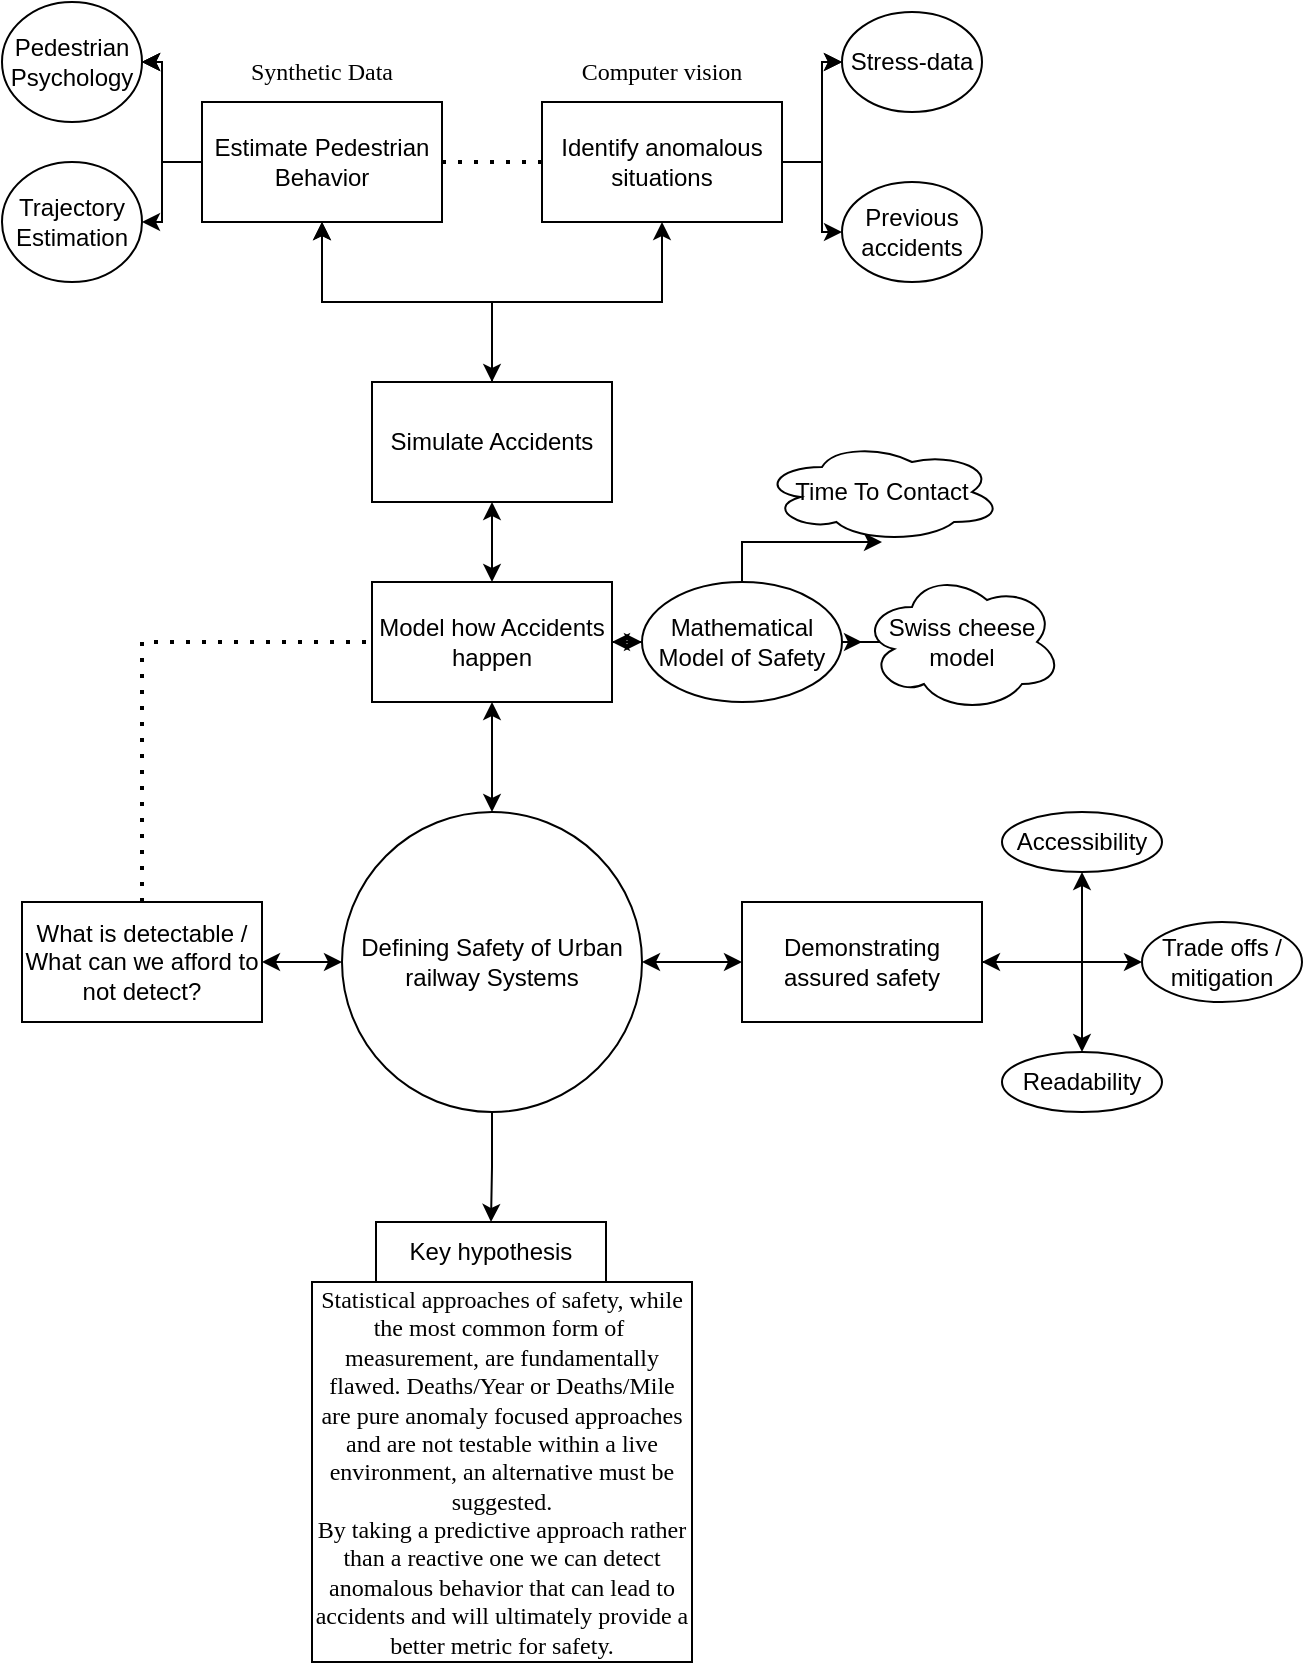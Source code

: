 <mxfile version="21.0.6" type="github"><diagram name="Page-1" id="YizXqlMxTFFmfGiaMgVp"><mxGraphModel dx="989" dy="539" grid="1" gridSize="10" guides="1" tooltips="1" connect="1" arrows="1" fold="1" page="1" pageScale="1" pageWidth="850" pageHeight="1100" math="0" shadow="0"><root><mxCell id="0"/><mxCell id="1" parent="0"/><mxCell id="wzwuGxx-aYTTG0eEZtZC-3" value="" style="edgeStyle=orthogonalEdgeStyle;rounded=0;orthogonalLoop=1;jettySize=auto;html=1;startArrow=classic;startFill=1;" edge="1" parent="1" source="wzwuGxx-aYTTG0eEZtZC-1" target="wzwuGxx-aYTTG0eEZtZC-2"><mxGeometry relative="1" as="geometry"/></mxCell><mxCell id="wzwuGxx-aYTTG0eEZtZC-30" value="" style="edgeStyle=orthogonalEdgeStyle;rounded=0;orthogonalLoop=1;jettySize=auto;html=1;startArrow=classic;startFill=1;" edge="1" parent="1" source="wzwuGxx-aYTTG0eEZtZC-1" target="wzwuGxx-aYTTG0eEZtZC-29"><mxGeometry relative="1" as="geometry"/></mxCell><mxCell id="wzwuGxx-aYTTG0eEZtZC-34" value="" style="edgeStyle=orthogonalEdgeStyle;rounded=0;orthogonalLoop=1;jettySize=auto;html=1;startArrow=classic;startFill=1;" edge="1" parent="1" source="wzwuGxx-aYTTG0eEZtZC-1" target="wzwuGxx-aYTTG0eEZtZC-33"><mxGeometry relative="1" as="geometry"/></mxCell><mxCell id="wzwuGxx-aYTTG0eEZtZC-43" value="" style="edgeStyle=orthogonalEdgeStyle;rounded=0;orthogonalLoop=1;jettySize=auto;html=1;" edge="1" parent="1" source="wzwuGxx-aYTTG0eEZtZC-1" target="wzwuGxx-aYTTG0eEZtZC-42"><mxGeometry relative="1" as="geometry"/></mxCell><mxCell id="wzwuGxx-aYTTG0eEZtZC-1" value="Defining Safety of Urban railway Systems" style="ellipse;whiteSpace=wrap;html=1;aspect=fixed;" vertex="1" parent="1"><mxGeometry x="350" y="475" width="150" height="150" as="geometry"/></mxCell><mxCell id="wzwuGxx-aYTTG0eEZtZC-5" value="" style="edgeStyle=orthogonalEdgeStyle;rounded=0;orthogonalLoop=1;jettySize=auto;html=1;startArrow=classic;startFill=1;" edge="1" parent="1" source="wzwuGxx-aYTTG0eEZtZC-2" target="wzwuGxx-aYTTG0eEZtZC-4"><mxGeometry relative="1" as="geometry"/></mxCell><mxCell id="wzwuGxx-aYTTG0eEZtZC-19" value="" style="edgeStyle=orthogonalEdgeStyle;rounded=0;orthogonalLoop=1;jettySize=auto;html=1;startArrow=classic;startFill=1;" edge="1" parent="1" source="wzwuGxx-aYTTG0eEZtZC-2" target="wzwuGxx-aYTTG0eEZtZC-18"><mxGeometry relative="1" as="geometry"/></mxCell><mxCell id="wzwuGxx-aYTTG0eEZtZC-2" value="Model how Accidents happen" style="whiteSpace=wrap;html=1;" vertex="1" parent="1"><mxGeometry x="365" y="360" width="120" height="60" as="geometry"/></mxCell><mxCell id="wzwuGxx-aYTTG0eEZtZC-7" value="" style="edgeStyle=orthogonalEdgeStyle;rounded=0;orthogonalLoop=1;jettySize=auto;html=1;" edge="1" parent="1" source="wzwuGxx-aYTTG0eEZtZC-4" target="wzwuGxx-aYTTG0eEZtZC-6"><mxGeometry relative="1" as="geometry"/></mxCell><mxCell id="wzwuGxx-aYTTG0eEZtZC-8" value="" style="edgeStyle=orthogonalEdgeStyle;rounded=0;orthogonalLoop=1;jettySize=auto;html=1;" edge="1" parent="1" source="wzwuGxx-aYTTG0eEZtZC-4" target="wzwuGxx-aYTTG0eEZtZC-6"><mxGeometry relative="1" as="geometry"/></mxCell><mxCell id="wzwuGxx-aYTTG0eEZtZC-11" value="" style="edgeStyle=orthogonalEdgeStyle;rounded=0;orthogonalLoop=1;jettySize=auto;html=1;startArrow=classic;startFill=1;" edge="1" parent="1" source="wzwuGxx-aYTTG0eEZtZC-4" target="wzwuGxx-aYTTG0eEZtZC-10"><mxGeometry relative="1" as="geometry"/></mxCell><mxCell id="wzwuGxx-aYTTG0eEZtZC-4" value="Simulate Accidents" style="whiteSpace=wrap;html=1;" vertex="1" parent="1"><mxGeometry x="365" y="260" width="120" height="60" as="geometry"/></mxCell><mxCell id="wzwuGxx-aYTTG0eEZtZC-13" value="" style="edgeStyle=orthogonalEdgeStyle;rounded=0;orthogonalLoop=1;jettySize=auto;html=1;" edge="1" parent="1" source="wzwuGxx-aYTTG0eEZtZC-6" target="wzwuGxx-aYTTG0eEZtZC-12"><mxGeometry relative="1" as="geometry"/></mxCell><mxCell id="wzwuGxx-aYTTG0eEZtZC-14" value="" style="edgeStyle=orthogonalEdgeStyle;rounded=0;orthogonalLoop=1;jettySize=auto;html=1;" edge="1" parent="1" source="wzwuGxx-aYTTG0eEZtZC-6" target="wzwuGxx-aYTTG0eEZtZC-12"><mxGeometry relative="1" as="geometry"/></mxCell><mxCell id="wzwuGxx-aYTTG0eEZtZC-15" value="" style="edgeStyle=orthogonalEdgeStyle;rounded=0;orthogonalLoop=1;jettySize=auto;html=1;" edge="1" parent="1" source="wzwuGxx-aYTTG0eEZtZC-6" target="wzwuGxx-aYTTG0eEZtZC-12"><mxGeometry relative="1" as="geometry"/></mxCell><mxCell id="wzwuGxx-aYTTG0eEZtZC-17" value="" style="edgeStyle=orthogonalEdgeStyle;rounded=0;orthogonalLoop=1;jettySize=auto;html=1;" edge="1" parent="1" source="wzwuGxx-aYTTG0eEZtZC-6" target="wzwuGxx-aYTTG0eEZtZC-16"><mxGeometry relative="1" as="geometry"/></mxCell><mxCell id="wzwuGxx-aYTTG0eEZtZC-6" value="Estimate Pedestrian Behavior" style="whiteSpace=wrap;html=1;" vertex="1" parent="1"><mxGeometry x="280" y="120" width="120" height="60" as="geometry"/></mxCell><mxCell id="wzwuGxx-aYTTG0eEZtZC-23" value="" style="edgeStyle=orthogonalEdgeStyle;rounded=0;orthogonalLoop=1;jettySize=auto;html=1;" edge="1" parent="1" source="wzwuGxx-aYTTG0eEZtZC-10" target="wzwuGxx-aYTTG0eEZtZC-22"><mxGeometry relative="1" as="geometry"/></mxCell><mxCell id="wzwuGxx-aYTTG0eEZtZC-24" value="" style="edgeStyle=orthogonalEdgeStyle;rounded=0;orthogonalLoop=1;jettySize=auto;html=1;" edge="1" parent="1" source="wzwuGxx-aYTTG0eEZtZC-10" target="wzwuGxx-aYTTG0eEZtZC-22"><mxGeometry relative="1" as="geometry"/></mxCell><mxCell id="wzwuGxx-aYTTG0eEZtZC-26" value="" style="edgeStyle=orthogonalEdgeStyle;rounded=0;orthogonalLoop=1;jettySize=auto;html=1;" edge="1" parent="1" source="wzwuGxx-aYTTG0eEZtZC-10" target="wzwuGxx-aYTTG0eEZtZC-25"><mxGeometry relative="1" as="geometry"/></mxCell><mxCell id="wzwuGxx-aYTTG0eEZtZC-10" value="Identify anomalous situations" style="whiteSpace=wrap;html=1;" vertex="1" parent="1"><mxGeometry x="450" y="120" width="120" height="60" as="geometry"/></mxCell><mxCell id="wzwuGxx-aYTTG0eEZtZC-12" value="Pedestrian Psychology" style="ellipse;whiteSpace=wrap;html=1;" vertex="1" parent="1"><mxGeometry x="180" y="70" width="70" height="60" as="geometry"/></mxCell><mxCell id="wzwuGxx-aYTTG0eEZtZC-16" value="Trajectory Estimation" style="ellipse;whiteSpace=wrap;html=1;" vertex="1" parent="1"><mxGeometry x="180" y="150" width="70" height="60" as="geometry"/></mxCell><mxCell id="wzwuGxx-aYTTG0eEZtZC-21" value="" style="edgeStyle=orthogonalEdgeStyle;rounded=0;orthogonalLoop=1;jettySize=auto;html=1;" edge="1" parent="1" source="wzwuGxx-aYTTG0eEZtZC-18" target="wzwuGxx-aYTTG0eEZtZC-20"><mxGeometry relative="1" as="geometry"/></mxCell><mxCell id="wzwuGxx-aYTTG0eEZtZC-28" value="" style="edgeStyle=orthogonalEdgeStyle;rounded=0;orthogonalLoop=1;jettySize=auto;html=1;" edge="1" parent="1" source="wzwuGxx-aYTTG0eEZtZC-18" target="wzwuGxx-aYTTG0eEZtZC-27"><mxGeometry relative="1" as="geometry"/></mxCell><mxCell id="wzwuGxx-aYTTG0eEZtZC-18" value="Mathematical Model of Safety" style="ellipse;whiteSpace=wrap;html=1;" vertex="1" parent="1"><mxGeometry x="500" y="360" width="100" height="60" as="geometry"/></mxCell><mxCell id="wzwuGxx-aYTTG0eEZtZC-20" value="&lt;div&gt;Swiss cheese&lt;/div&gt;&lt;div&gt;model&lt;br&gt;&lt;/div&gt;" style="ellipse;shape=cloud;whiteSpace=wrap;html=1;" vertex="1" parent="1"><mxGeometry x="610" y="355" width="100" height="70" as="geometry"/></mxCell><mxCell id="wzwuGxx-aYTTG0eEZtZC-22" value="Stress-data" style="ellipse;whiteSpace=wrap;html=1;" vertex="1" parent="1"><mxGeometry x="600" y="75" width="70" height="50" as="geometry"/></mxCell><mxCell id="wzwuGxx-aYTTG0eEZtZC-25" value="Previous accidents" style="ellipse;whiteSpace=wrap;html=1;" vertex="1" parent="1"><mxGeometry x="600" y="160" width="70" height="50" as="geometry"/></mxCell><mxCell id="wzwuGxx-aYTTG0eEZtZC-27" value="Time To Contact" style="ellipse;shape=cloud;whiteSpace=wrap;html=1;" vertex="1" parent="1"><mxGeometry x="560" y="290" width="120" height="50" as="geometry"/></mxCell><mxCell id="wzwuGxx-aYTTG0eEZtZC-29" value="What is detectable / What can we afford to not detect?" style="whiteSpace=wrap;html=1;" vertex="1" parent="1"><mxGeometry x="190" y="520" width="120" height="60" as="geometry"/></mxCell><mxCell id="wzwuGxx-aYTTG0eEZtZC-31" value="" style="endArrow=none;dashed=1;html=1;dashPattern=1 3;strokeWidth=2;rounded=0;exitX=1;exitY=0.5;exitDx=0;exitDy=0;entryX=0;entryY=0.5;entryDx=0;entryDy=0;" edge="1" parent="1" source="wzwuGxx-aYTTG0eEZtZC-6" target="wzwuGxx-aYTTG0eEZtZC-10"><mxGeometry width="50" height="50" relative="1" as="geometry"><mxPoint x="780" y="300" as="sourcePoint"/><mxPoint x="820" y="160" as="targetPoint"/><Array as="points"/></mxGeometry></mxCell><mxCell id="wzwuGxx-aYTTG0eEZtZC-32" value="" style="endArrow=none;dashed=1;html=1;dashPattern=1 3;strokeWidth=2;rounded=0;exitX=0.5;exitY=0;exitDx=0;exitDy=0;entryX=0;entryY=0.5;entryDx=0;entryDy=0;" edge="1" parent="1" source="wzwuGxx-aYTTG0eEZtZC-29" target="wzwuGxx-aYTTG0eEZtZC-2"><mxGeometry width="50" height="50" relative="1" as="geometry"><mxPoint x="230" y="460" as="sourcePoint"/><mxPoint x="280" y="410" as="targetPoint"/><Array as="points"><mxPoint x="250" y="390"/></Array></mxGeometry></mxCell><mxCell id="wzwuGxx-aYTTG0eEZtZC-37" value="" style="edgeStyle=orthogonalEdgeStyle;rounded=0;orthogonalLoop=1;jettySize=auto;html=1;" edge="1" parent="1" source="wzwuGxx-aYTTG0eEZtZC-33" target="wzwuGxx-aYTTG0eEZtZC-36"><mxGeometry relative="1" as="geometry"/></mxCell><mxCell id="wzwuGxx-aYTTG0eEZtZC-39" value="" style="edgeStyle=orthogonalEdgeStyle;rounded=0;orthogonalLoop=1;jettySize=auto;html=1;" edge="1" parent="1" source="wzwuGxx-aYTTG0eEZtZC-33" target="wzwuGxx-aYTTG0eEZtZC-38"><mxGeometry relative="1" as="geometry"/></mxCell><mxCell id="wzwuGxx-aYTTG0eEZtZC-41" value="" style="edgeStyle=orthogonalEdgeStyle;rounded=0;orthogonalLoop=1;jettySize=auto;html=1;startArrow=classic;startFill=1;" edge="1" parent="1" source="wzwuGxx-aYTTG0eEZtZC-33" target="wzwuGxx-aYTTG0eEZtZC-40"><mxGeometry relative="1" as="geometry"/></mxCell><mxCell id="wzwuGxx-aYTTG0eEZtZC-33" value="Demonstrating assured safety" style="whiteSpace=wrap;html=1;" vertex="1" parent="1"><mxGeometry x="550" y="520" width="120" height="60" as="geometry"/></mxCell><mxCell id="wzwuGxx-aYTTG0eEZtZC-36" value="Readability" style="ellipse;whiteSpace=wrap;html=1;" vertex="1" parent="1"><mxGeometry x="680" y="595" width="80" height="30" as="geometry"/></mxCell><mxCell id="wzwuGxx-aYTTG0eEZtZC-38" value="Accessibility" style="ellipse;whiteSpace=wrap;html=1;" vertex="1" parent="1"><mxGeometry x="680" y="475" width="80" height="30" as="geometry"/></mxCell><mxCell id="wzwuGxx-aYTTG0eEZtZC-40" value="Trade offs / mitigation" style="ellipse;whiteSpace=wrap;html=1;" vertex="1" parent="1"><mxGeometry x="750" y="530" width="80" height="40" as="geometry"/></mxCell><mxCell id="wzwuGxx-aYTTG0eEZtZC-42" value="Key hypothesis" style="whiteSpace=wrap;html=1;" vertex="1" parent="1"><mxGeometry x="367" y="680" width="115" height="30" as="geometry"/></mxCell><mxCell id="wzwuGxx-aYTTG0eEZtZC-44" value="&lt;div&gt;&lt;font face=&quot;Times New Roman&quot;&gt;Statistical approaches of safety, while the most common form of&amp;nbsp; measurement, are fundamentally flawed. Deaths/Year or Deaths/Mile are pure anomaly focused approaches and are not testable within a live environment, an alternative must be suggested.&lt;/font&gt;&lt;/div&gt;&lt;div&gt;&lt;font face=&quot;Times New Roman&quot;&gt;By taking a predictive approach rather than a reactive one we can detect anomalous behavior that can lead to accidents and will ultimately provide a better metric for safety.&lt;br&gt;&lt;/font&gt;&lt;/div&gt;" style="whiteSpace=wrap;html=1;aspect=fixed;" vertex="1" parent="1"><mxGeometry x="335" y="710" width="190" height="190" as="geometry"/></mxCell><mxCell id="wzwuGxx-aYTTG0eEZtZC-46" value="&lt;font face=&quot;Times New Roman&quot;&gt;Computer vision&lt;/font&gt;" style="text;html=1;strokeColor=none;fillColor=none;align=center;verticalAlign=middle;whiteSpace=wrap;rounded=0;" vertex="1" parent="1"><mxGeometry x="450" y="90" width="120" height="30" as="geometry"/></mxCell><mxCell id="wzwuGxx-aYTTG0eEZtZC-47" value="&lt;font face=&quot;Times New Roman&quot;&gt;Synthetic Data&lt;br&gt;&lt;/font&gt;" style="text;html=1;strokeColor=none;fillColor=none;align=center;verticalAlign=middle;whiteSpace=wrap;rounded=0;" vertex="1" parent="1"><mxGeometry x="280" y="90" width="120" height="30" as="geometry"/></mxCell></root></mxGraphModel></diagram></mxfile>